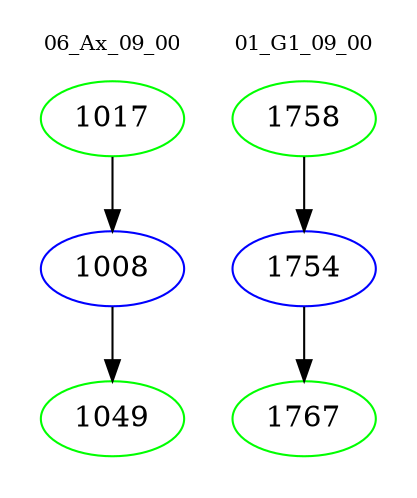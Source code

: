 digraph{
subgraph cluster_0 {
color = white
label = "06_Ax_09_00";
fontsize=10;
T0_1017 [label="1017", color="green"]
T0_1017 -> T0_1008 [color="black"]
T0_1008 [label="1008", color="blue"]
T0_1008 -> T0_1049 [color="black"]
T0_1049 [label="1049", color="green"]
}
subgraph cluster_1 {
color = white
label = "01_G1_09_00";
fontsize=10;
T1_1758 [label="1758", color="green"]
T1_1758 -> T1_1754 [color="black"]
T1_1754 [label="1754", color="blue"]
T1_1754 -> T1_1767 [color="black"]
T1_1767 [label="1767", color="green"]
}
}

